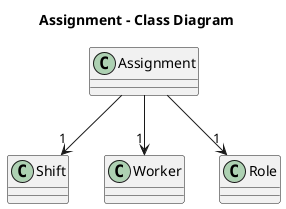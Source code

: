 @startuml
title Assignment - Class Diagram
skinparam backgroundColor transparent

Assignment -->"1" Shift
Assignment --> "1" Worker
Assignment --> "1" Role
@enduml
